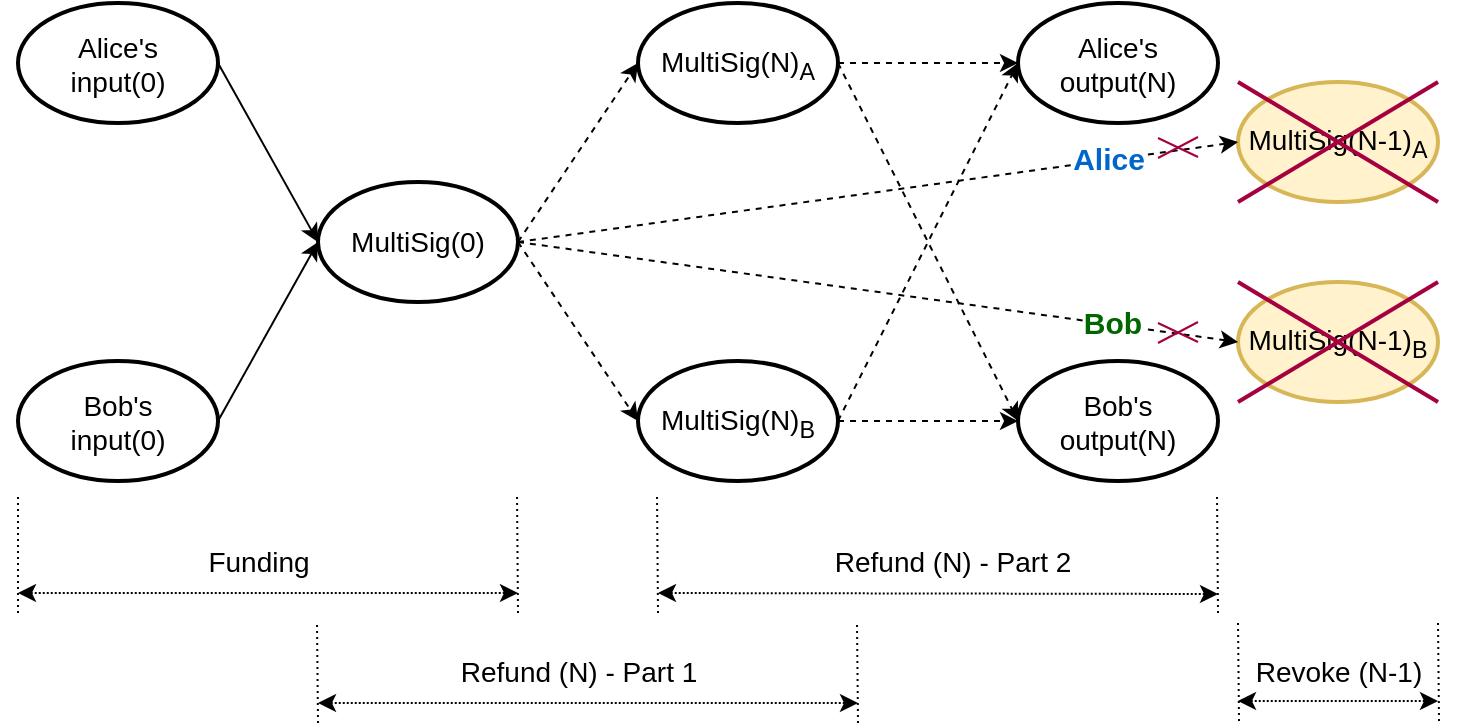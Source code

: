 <mxfile pages="1" version="11.2.4" type="device"><diagram id="bBkEPbWLoeJg7-wSrlFj" name="Page-1"><mxGraphModel dx="1086" dy="968" grid="1" gridSize="10" guides="1" tooltips="1" connect="1" arrows="1" fold="1" page="1" pageScale="1" pageWidth="827" pageHeight="1169" math="0" shadow="0"><root><mxCell id="0"/><mxCell id="1" parent="0"/><mxCell id="bmQeixlOnmFxgD8QusRG-1" value="MultiSig(0)" style="ellipse;whiteSpace=wrap;html=1;fontSize=14;strokeWidth=2;" parent="1" vertex="1"><mxGeometry x="190" y="250" width="100" height="60" as="geometry"/></mxCell><mxCell id="bmQeixlOnmFxgD8QusRG-2" value="Alice's &lt;br&gt;input(0)" style="ellipse;whiteSpace=wrap;html=1;fontSize=14;strokeWidth=2;direction=east;" parent="1" vertex="1"><mxGeometry x="40" y="160.5" width="100" height="60" as="geometry"/></mxCell><mxCell id="bmQeixlOnmFxgD8QusRG-3" value="Bob's&lt;br&gt;input(0)" style="ellipse;whiteSpace=wrap;html=1;fontSize=14;strokeWidth=2;" parent="1" vertex="1"><mxGeometry x="40" y="339.5" width="100" height="60" as="geometry"/></mxCell><mxCell id="bmQeixlOnmFxgD8QusRG-4" value="" style="endArrow=classic;html=1;fontSize=14;entryX=0;entryY=0.5;entryDx=0;entryDy=0;exitX=1;exitY=0.5;exitDx=0;exitDy=0;" parent="1" source="bmQeixlOnmFxgD8QusRG-2" target="bmQeixlOnmFxgD8QusRG-1" edge="1"><mxGeometry width="50" height="50" relative="1" as="geometry"><mxPoint x="160" y="210.5" as="sourcePoint"/><mxPoint x="90" y="380.5" as="targetPoint"/></mxGeometry></mxCell><mxCell id="bmQeixlOnmFxgD8QusRG-5" value="" style="endArrow=classic;html=1;fontSize=14;entryX=0;entryY=0.5;entryDx=0;entryDy=0;exitX=1;exitY=0.5;exitDx=0;exitDy=0;" parent="1" source="bmQeixlOnmFxgD8QusRG-3" target="bmQeixlOnmFxgD8QusRG-1" edge="1"><mxGeometry width="50" height="50" relative="1" as="geometry"><mxPoint x="166" y="319.52" as="sourcePoint"/><mxPoint x="214" y="398.5" as="targetPoint"/></mxGeometry></mxCell><mxCell id="bmQeixlOnmFxgD8QusRG-7" value="" style="endArrow=classic;html=1;fontSize=14;exitX=1;exitY=0.5;exitDx=0;exitDy=0;dashed=1;entryX=0;entryY=0.5;entryDx=0;entryDy=0;" parent="1" source="bmQeixlOnmFxgD8QusRG-1" target="bmQeixlOnmFxgD8QusRG-8" edge="1"><mxGeometry width="50" height="50" relative="1" as="geometry"><mxPoint x="425" y="270.52" as="sourcePoint"/><mxPoint x="470" y="270.5" as="targetPoint"/></mxGeometry></mxCell><mxCell id="bmQeixlOnmFxgD8QusRG-8" value="MultiSig(N)&lt;sub&gt;A&lt;/sub&gt;" style="ellipse;whiteSpace=wrap;html=1;fontSize=14;strokeWidth=2;" parent="1" vertex="1"><mxGeometry x="350" y="160.5" width="100" height="60" as="geometry"/></mxCell><mxCell id="bmQeixlOnmFxgD8QusRG-9" value="MultiSig(N)&lt;sub&gt;B&lt;/sub&gt;" style="ellipse;whiteSpace=wrap;html=1;fontSize=14;strokeWidth=2;" parent="1" vertex="1"><mxGeometry x="350" y="339.5" width="100" height="60" as="geometry"/></mxCell><mxCell id="bmQeixlOnmFxgD8QusRG-10" value="" style="endArrow=classic;html=1;fontSize=14;exitX=1;exitY=0.5;exitDx=0;exitDy=0;dashed=1;entryX=0;entryY=0.5;entryDx=0;entryDy=0;" parent="1" source="bmQeixlOnmFxgD8QusRG-1" target="bmQeixlOnmFxgD8QusRG-9" edge="1"><mxGeometry width="50" height="50" relative="1" as="geometry"><mxPoint x="300" y="369.5" as="sourcePoint"/><mxPoint x="370" y="249.5" as="targetPoint"/></mxGeometry></mxCell><mxCell id="bmQeixlOnmFxgD8QusRG-11" value="Alice's &lt;br&gt;output(N)" style="ellipse;whiteSpace=wrap;html=1;fontSize=14;strokeWidth=2;" parent="1" vertex="1"><mxGeometry x="540" y="160.5" width="100" height="60" as="geometry"/></mxCell><mxCell id="bmQeixlOnmFxgD8QusRG-12" value="Bob's&lt;br&gt;output(N)" style="ellipse;whiteSpace=wrap;html=1;fontSize=14;strokeWidth=2;" parent="1" vertex="1"><mxGeometry x="540" y="339.5" width="100" height="60" as="geometry"/></mxCell><mxCell id="bmQeixlOnmFxgD8QusRG-14" value="" style="endArrow=classic;html=1;fontSize=14;exitX=1;exitY=0.5;exitDx=0;exitDy=0;dashed=1;entryX=0;entryY=0.5;entryDx=0;entryDy=0;" parent="1" source="bmQeixlOnmFxgD8QusRG-8" target="bmQeixlOnmFxgD8QusRG-12" edge="1"><mxGeometry width="50" height="50" relative="1" as="geometry"><mxPoint x="460" y="247.5" as="sourcePoint"/><mxPoint x="530" y="353.5" as="targetPoint"/></mxGeometry></mxCell><mxCell id="bmQeixlOnmFxgD8QusRG-15" value="" style="endArrow=classic;html=1;fontSize=14;exitX=1;exitY=0.5;exitDx=0;exitDy=0;dashed=1;entryX=0;entryY=0.5;entryDx=0;entryDy=0;" parent="1" source="bmQeixlOnmFxgD8QusRG-9" target="bmQeixlOnmFxgD8QusRG-12" edge="1"><mxGeometry width="50" height="50" relative="1" as="geometry"><mxPoint x="450" y="239.5" as="sourcePoint"/><mxPoint x="540" y="419.5" as="targetPoint"/></mxGeometry></mxCell><mxCell id="bmQeixlOnmFxgD8QusRG-16" value="" style="endArrow=classic;html=1;fontSize=14;exitX=1;exitY=0.5;exitDx=0;exitDy=0;dashed=1;entryX=0;entryY=0.5;entryDx=0;entryDy=0;" parent="1" source="bmQeixlOnmFxgD8QusRG-8" target="bmQeixlOnmFxgD8QusRG-11" edge="1"><mxGeometry width="50" height="50" relative="1" as="geometry"><mxPoint x="490" y="130.5" as="sourcePoint"/><mxPoint x="580" y="100.5" as="targetPoint"/></mxGeometry></mxCell><mxCell id="bmQeixlOnmFxgD8QusRG-17" value="" style="endArrow=classic;html=1;fontSize=14;exitX=1;exitY=0.5;exitDx=0;exitDy=0;dashed=1;entryX=0;entryY=0.5;entryDx=0;entryDy=0;" parent="1" source="bmQeixlOnmFxgD8QusRG-9" target="bmQeixlOnmFxgD8QusRG-11" edge="1"><mxGeometry width="50" height="50" relative="1" as="geometry"><mxPoint x="450" y="200.5" as="sourcePoint"/><mxPoint x="540" y="380.5" as="targetPoint"/></mxGeometry></mxCell><mxCell id="bmQeixlOnmFxgD8QusRG-18" value="" style="endArrow=none;html=1;dashed=1;fontSize=14;dashPattern=1 2;" parent="1" edge="1"><mxGeometry width="50" height="50" relative="1" as="geometry"><mxPoint x="40" y="465.5" as="sourcePoint"/><mxPoint x="40" y="405.5" as="targetPoint"/></mxGeometry></mxCell><mxCell id="bmQeixlOnmFxgD8QusRG-19" value="" style="endArrow=none;html=1;dashed=1;fontSize=14;dashPattern=1 2;" parent="1" edge="1"><mxGeometry width="50" height="50" relative="1" as="geometry"><mxPoint x="290" y="465.5" as="sourcePoint"/><mxPoint x="289.5" y="405.5" as="targetPoint"/></mxGeometry></mxCell><mxCell id="bmQeixlOnmFxgD8QusRG-20" value="" style="endArrow=none;html=1;dashed=1;fontSize=14;dashPattern=1 2;" parent="1" edge="1"><mxGeometry width="50" height="50" relative="1" as="geometry"><mxPoint x="190" y="520.5" as="sourcePoint"/><mxPoint x="189.5" y="470.5" as="targetPoint"/></mxGeometry></mxCell><mxCell id="bmQeixlOnmFxgD8QusRG-21" value="" style="endArrow=none;html=1;dashed=1;fontSize=14;dashPattern=1 2;" parent="1" edge="1"><mxGeometry width="50" height="50" relative="1" as="geometry"><mxPoint x="640" y="465.5" as="sourcePoint"/><mxPoint x="639.5" y="405.5" as="targetPoint"/></mxGeometry></mxCell><mxCell id="bmQeixlOnmFxgD8QusRG-22" value="" style="endArrow=classic;startArrow=classic;html=1;dashed=1;fontSize=14;dashPattern=1 1;" parent="1" edge="1"><mxGeometry width="50" height="50" relative="1" as="geometry"><mxPoint x="40" y="455.5" as="sourcePoint"/><mxPoint x="290" y="455.5" as="targetPoint"/></mxGeometry></mxCell><mxCell id="bmQeixlOnmFxgD8QusRG-27" value="Funding" style="text;html=1;resizable=0;points=[];align=center;verticalAlign=middle;labelBackgroundColor=#ffffff;fontSize=14;" parent="bmQeixlOnmFxgD8QusRG-22" vertex="1" connectable="0"><mxGeometry x="-0.256" y="-4" relative="1" as="geometry"><mxPoint x="27" y="-20" as="offset"/></mxGeometry></mxCell><mxCell id="bmQeixlOnmFxgD8QusRG-23" value="" style="endArrow=none;html=1;dashed=1;fontSize=14;dashPattern=1 2;" parent="1" edge="1"><mxGeometry width="50" height="50" relative="1" as="geometry"><mxPoint x="460" y="520.5" as="sourcePoint"/><mxPoint x="459.5" y="470.5" as="targetPoint"/></mxGeometry></mxCell><mxCell id="bmQeixlOnmFxgD8QusRG-24" value="" style="endArrow=none;html=1;dashed=1;fontSize=14;dashPattern=1 2;" parent="1" edge="1"><mxGeometry width="50" height="50" relative="1" as="geometry"><mxPoint x="360" y="465.5" as="sourcePoint"/><mxPoint x="359.5" y="405.5" as="targetPoint"/></mxGeometry></mxCell><mxCell id="bmQeixlOnmFxgD8QusRG-25" value="" style="endArrow=classic;startArrow=classic;html=1;dashed=1;fontSize=14;dashPattern=1 1;" parent="1" edge="1"><mxGeometry width="50" height="50" relative="1" as="geometry"><mxPoint x="190" y="510.5" as="sourcePoint"/><mxPoint x="460" y="510.5" as="targetPoint"/></mxGeometry></mxCell><mxCell id="bmQeixlOnmFxgD8QusRG-28" value="Refund (N) - Part 1" style="text;html=1;resizable=0;points=[];align=center;verticalAlign=middle;labelBackgroundColor=#ffffff;fontSize=14;" parent="bmQeixlOnmFxgD8QusRG-25" vertex="1" connectable="0"><mxGeometry x="-0.326" y="2" relative="1" as="geometry"><mxPoint x="39" y="-14" as="offset"/></mxGeometry></mxCell><mxCell id="bmQeixlOnmFxgD8QusRG-26" value="" style="endArrow=classic;startArrow=classic;html=1;dashed=1;fontSize=14;dashPattern=1 1;" parent="1" edge="1"><mxGeometry width="50" height="50" relative="1" as="geometry"><mxPoint x="360" y="455.5" as="sourcePoint"/><mxPoint x="640" y="456" as="targetPoint"/></mxGeometry></mxCell><mxCell id="bmQeixlOnmFxgD8QusRG-29" value="Refund (N) - Part 2" style="text;html=1;resizable=0;points=[];align=center;verticalAlign=middle;labelBackgroundColor=#ffffff;fontSize=14;" parent="bmQeixlOnmFxgD8QusRG-26" vertex="1" connectable="0"><mxGeometry x="-0.29" y="-3" relative="1" as="geometry"><mxPoint x="47" y="-19" as="offset"/></mxGeometry></mxCell><mxCell id="MV4GuKuZ0_GkO9SyMOyV-1" value="MultiSig(N-1)&lt;sub&gt;A&lt;/sub&gt;" style="ellipse;whiteSpace=wrap;html=1;fontSize=14;strokeWidth=2;fillColor=#fff2cc;strokeColor=#d6b656;" parent="1" vertex="1"><mxGeometry x="650" y="200" width="100" height="60" as="geometry"/></mxCell><mxCell id="MV4GuKuZ0_GkO9SyMOyV-2" value="MultiSig(N-1)&lt;sub&gt;B&lt;/sub&gt;" style="ellipse;whiteSpace=wrap;html=1;fontSize=14;strokeWidth=2;fillColor=#fff2cc;strokeColor=#d6b656;" parent="1" vertex="1"><mxGeometry x="650" y="300" width="100" height="60" as="geometry"/></mxCell><mxCell id="MV4GuKuZ0_GkO9SyMOyV-9" value="" style="endArrow=none;html=1;dashed=1;fontSize=14;dashPattern=1 2;" parent="1" edge="1"><mxGeometry width="50" height="50" relative="1" as="geometry"><mxPoint x="650.5" y="519.5" as="sourcePoint"/><mxPoint x="650" y="469.5" as="targetPoint"/></mxGeometry></mxCell><mxCell id="MV4GuKuZ0_GkO9SyMOyV-10" value="" style="endArrow=none;html=1;dashed=1;fontSize=14;dashPattern=1 2;" parent="1" edge="1"><mxGeometry width="50" height="50" relative="1" as="geometry"><mxPoint x="750.5" y="519.5" as="sourcePoint"/><mxPoint x="750" y="469.5" as="targetPoint"/></mxGeometry></mxCell><mxCell id="MV4GuKuZ0_GkO9SyMOyV-11" value="" style="endArrow=classic;startArrow=classic;html=1;dashed=1;fontSize=14;dashPattern=1 1;" parent="1" edge="1"><mxGeometry width="50" height="50" relative="1" as="geometry"><mxPoint x="650" y="509.5" as="sourcePoint"/><mxPoint x="750" y="509.5" as="targetPoint"/></mxGeometry></mxCell><mxCell id="MV4GuKuZ0_GkO9SyMOyV-12" value="Revoke (N-1)" style="text;html=1;resizable=0;points=[];align=center;verticalAlign=middle;labelBackgroundColor=#ffffff;fontSize=14;" parent="MV4GuKuZ0_GkO9SyMOyV-11" vertex="1" connectable="0"><mxGeometry x="-0.326" y="2" relative="1" as="geometry"><mxPoint x="16.5" y="-13" as="offset"/></mxGeometry></mxCell><mxCell id="MV4GuKuZ0_GkO9SyMOyV-13" value="" style="group" parent="1" vertex="1" connectable="0"><mxGeometry x="650" y="300" width="100" height="60" as="geometry"/></mxCell><mxCell id="MV4GuKuZ0_GkO9SyMOyV-3" value="" style="endArrow=none;html=1;fillColor=#d80073;strokeColor=#A50040;strokeWidth=2;" parent="MV4GuKuZ0_GkO9SyMOyV-13" edge="1"><mxGeometry width="50" height="50" relative="1" as="geometry"><mxPoint y="60" as="sourcePoint"/><mxPoint x="100" as="targetPoint"/></mxGeometry></mxCell><mxCell id="MV4GuKuZ0_GkO9SyMOyV-4" value="" style="endArrow=none;html=1;fillColor=#d80073;strokeColor=#A50040;strokeWidth=2;" parent="MV4GuKuZ0_GkO9SyMOyV-13" edge="1"><mxGeometry width="50" height="50" relative="1" as="geometry"><mxPoint as="sourcePoint"/><mxPoint x="100" y="60" as="targetPoint"/></mxGeometry></mxCell><mxCell id="MV4GuKuZ0_GkO9SyMOyV-14" value="" style="group" parent="1" vertex="1" connectable="0"><mxGeometry x="650" y="200" width="100" height="60" as="geometry"/></mxCell><mxCell id="MV4GuKuZ0_GkO9SyMOyV-15" value="" style="endArrow=none;html=1;fillColor=#d80073;strokeColor=#A50040;strokeWidth=2;" parent="MV4GuKuZ0_GkO9SyMOyV-14" edge="1"><mxGeometry width="50" height="50" relative="1" as="geometry"><mxPoint y="60" as="sourcePoint"/><mxPoint x="100" as="targetPoint"/></mxGeometry></mxCell><mxCell id="MV4GuKuZ0_GkO9SyMOyV-16" value="" style="endArrow=none;html=1;fillColor=#d80073;strokeColor=#A50040;strokeWidth=2;" parent="MV4GuKuZ0_GkO9SyMOyV-14" edge="1"><mxGeometry width="50" height="50" relative="1" as="geometry"><mxPoint as="sourcePoint"/><mxPoint x="100" y="60" as="targetPoint"/></mxGeometry></mxCell><mxCell id="MV4GuKuZ0_GkO9SyMOyV-17" value="" style="endArrow=classic;html=1;fontSize=14;dashed=1;entryX=0;entryY=0.5;entryDx=0;entryDy=0;" parent="1" target="MV4GuKuZ0_GkO9SyMOyV-1" edge="1"><mxGeometry width="50" height="50" relative="1" as="geometry"><mxPoint x="290" y="280" as="sourcePoint"/><mxPoint x="390" y="220.5" as="targetPoint"/></mxGeometry></mxCell><mxCell id="p0vnxBMtMmV25-Ew7f2i-2" value="&lt;font color=&quot;#0066cc&quot;&gt;Alice&lt;/font&gt;" style="text;html=1;resizable=0;points=[];align=center;verticalAlign=middle;labelBackgroundColor=#ffffff;fontSize=15;fontStyle=1" vertex="1" connectable="0" parent="MV4GuKuZ0_GkO9SyMOyV-17"><mxGeometry x="0.542" y="-3" relative="1" as="geometry"><mxPoint x="17" y="-6.5" as="offset"/></mxGeometry></mxCell><mxCell id="MV4GuKuZ0_GkO9SyMOyV-18" value="" style="endArrow=classic;html=1;fontSize=14;exitX=1;exitY=0.5;exitDx=0;exitDy=0;dashed=1;entryX=0;entryY=0.5;entryDx=0;entryDy=0;" parent="1" source="bmQeixlOnmFxgD8QusRG-1" target="MV4GuKuZ0_GkO9SyMOyV-2" edge="1"><mxGeometry width="50" height="50" relative="1" as="geometry"><mxPoint x="330" y="310" as="sourcePoint"/><mxPoint x="390" y="220.5" as="targetPoint"/></mxGeometry></mxCell><mxCell id="p0vnxBMtMmV25-Ew7f2i-1" value="Bob" style="text;html=1;resizable=0;points=[];align=center;verticalAlign=middle;labelBackgroundColor=#ffffff;fontStyle=1;fontSize=15;fontColor=#006600;" vertex="1" connectable="0" parent="MV4GuKuZ0_GkO9SyMOyV-18"><mxGeometry x="0.563" y="-2" relative="1" as="geometry"><mxPoint x="16" y="-1" as="offset"/></mxGeometry></mxCell><mxCell id="MV4GuKuZ0_GkO9SyMOyV-24" value="" style="group" parent="1" vertex="1" connectable="0"><mxGeometry x="610" y="227.5" width="20" height="10.5" as="geometry"/></mxCell><mxCell id="MV4GuKuZ0_GkO9SyMOyV-22" value="" style="endArrow=none;html=1;strokeWidth=1;fillColor=#d80073;strokeColor=#A50040;" parent="MV4GuKuZ0_GkO9SyMOyV-24" edge="1"><mxGeometry width="50" height="50" relative="1" as="geometry"><mxPoint y="10.5" as="sourcePoint"/><mxPoint x="20" as="targetPoint"/></mxGeometry></mxCell><mxCell id="MV4GuKuZ0_GkO9SyMOyV-23" value="" style="endArrow=none;html=1;strokeWidth=1;fillColor=#d80073;strokeColor=#A50040;" parent="MV4GuKuZ0_GkO9SyMOyV-24" edge="1"><mxGeometry width="50" height="50" relative="1" as="geometry"><mxPoint y="0.5" as="sourcePoint"/><mxPoint x="20" y="10" as="targetPoint"/></mxGeometry></mxCell><mxCell id="MV4GuKuZ0_GkO9SyMOyV-25" value="" style="group" parent="1" vertex="1" connectable="0"><mxGeometry x="610" y="320" width="20" height="10.5" as="geometry"/></mxCell><mxCell id="MV4GuKuZ0_GkO9SyMOyV-26" value="" style="endArrow=none;html=1;strokeWidth=1;fillColor=#d80073;strokeColor=#A50040;" parent="MV4GuKuZ0_GkO9SyMOyV-25" edge="1"><mxGeometry width="50" height="50" relative="1" as="geometry"><mxPoint y="10.5" as="sourcePoint"/><mxPoint x="20" as="targetPoint"/></mxGeometry></mxCell><mxCell id="MV4GuKuZ0_GkO9SyMOyV-27" value="" style="endArrow=none;html=1;strokeWidth=1;fillColor=#d80073;strokeColor=#A50040;" parent="MV4GuKuZ0_GkO9SyMOyV-25" edge="1"><mxGeometry width="50" height="50" relative="1" as="geometry"><mxPoint y="0.5" as="sourcePoint"/><mxPoint x="20" y="10" as="targetPoint"/></mxGeometry></mxCell></root></mxGraphModel></diagram></mxfile>